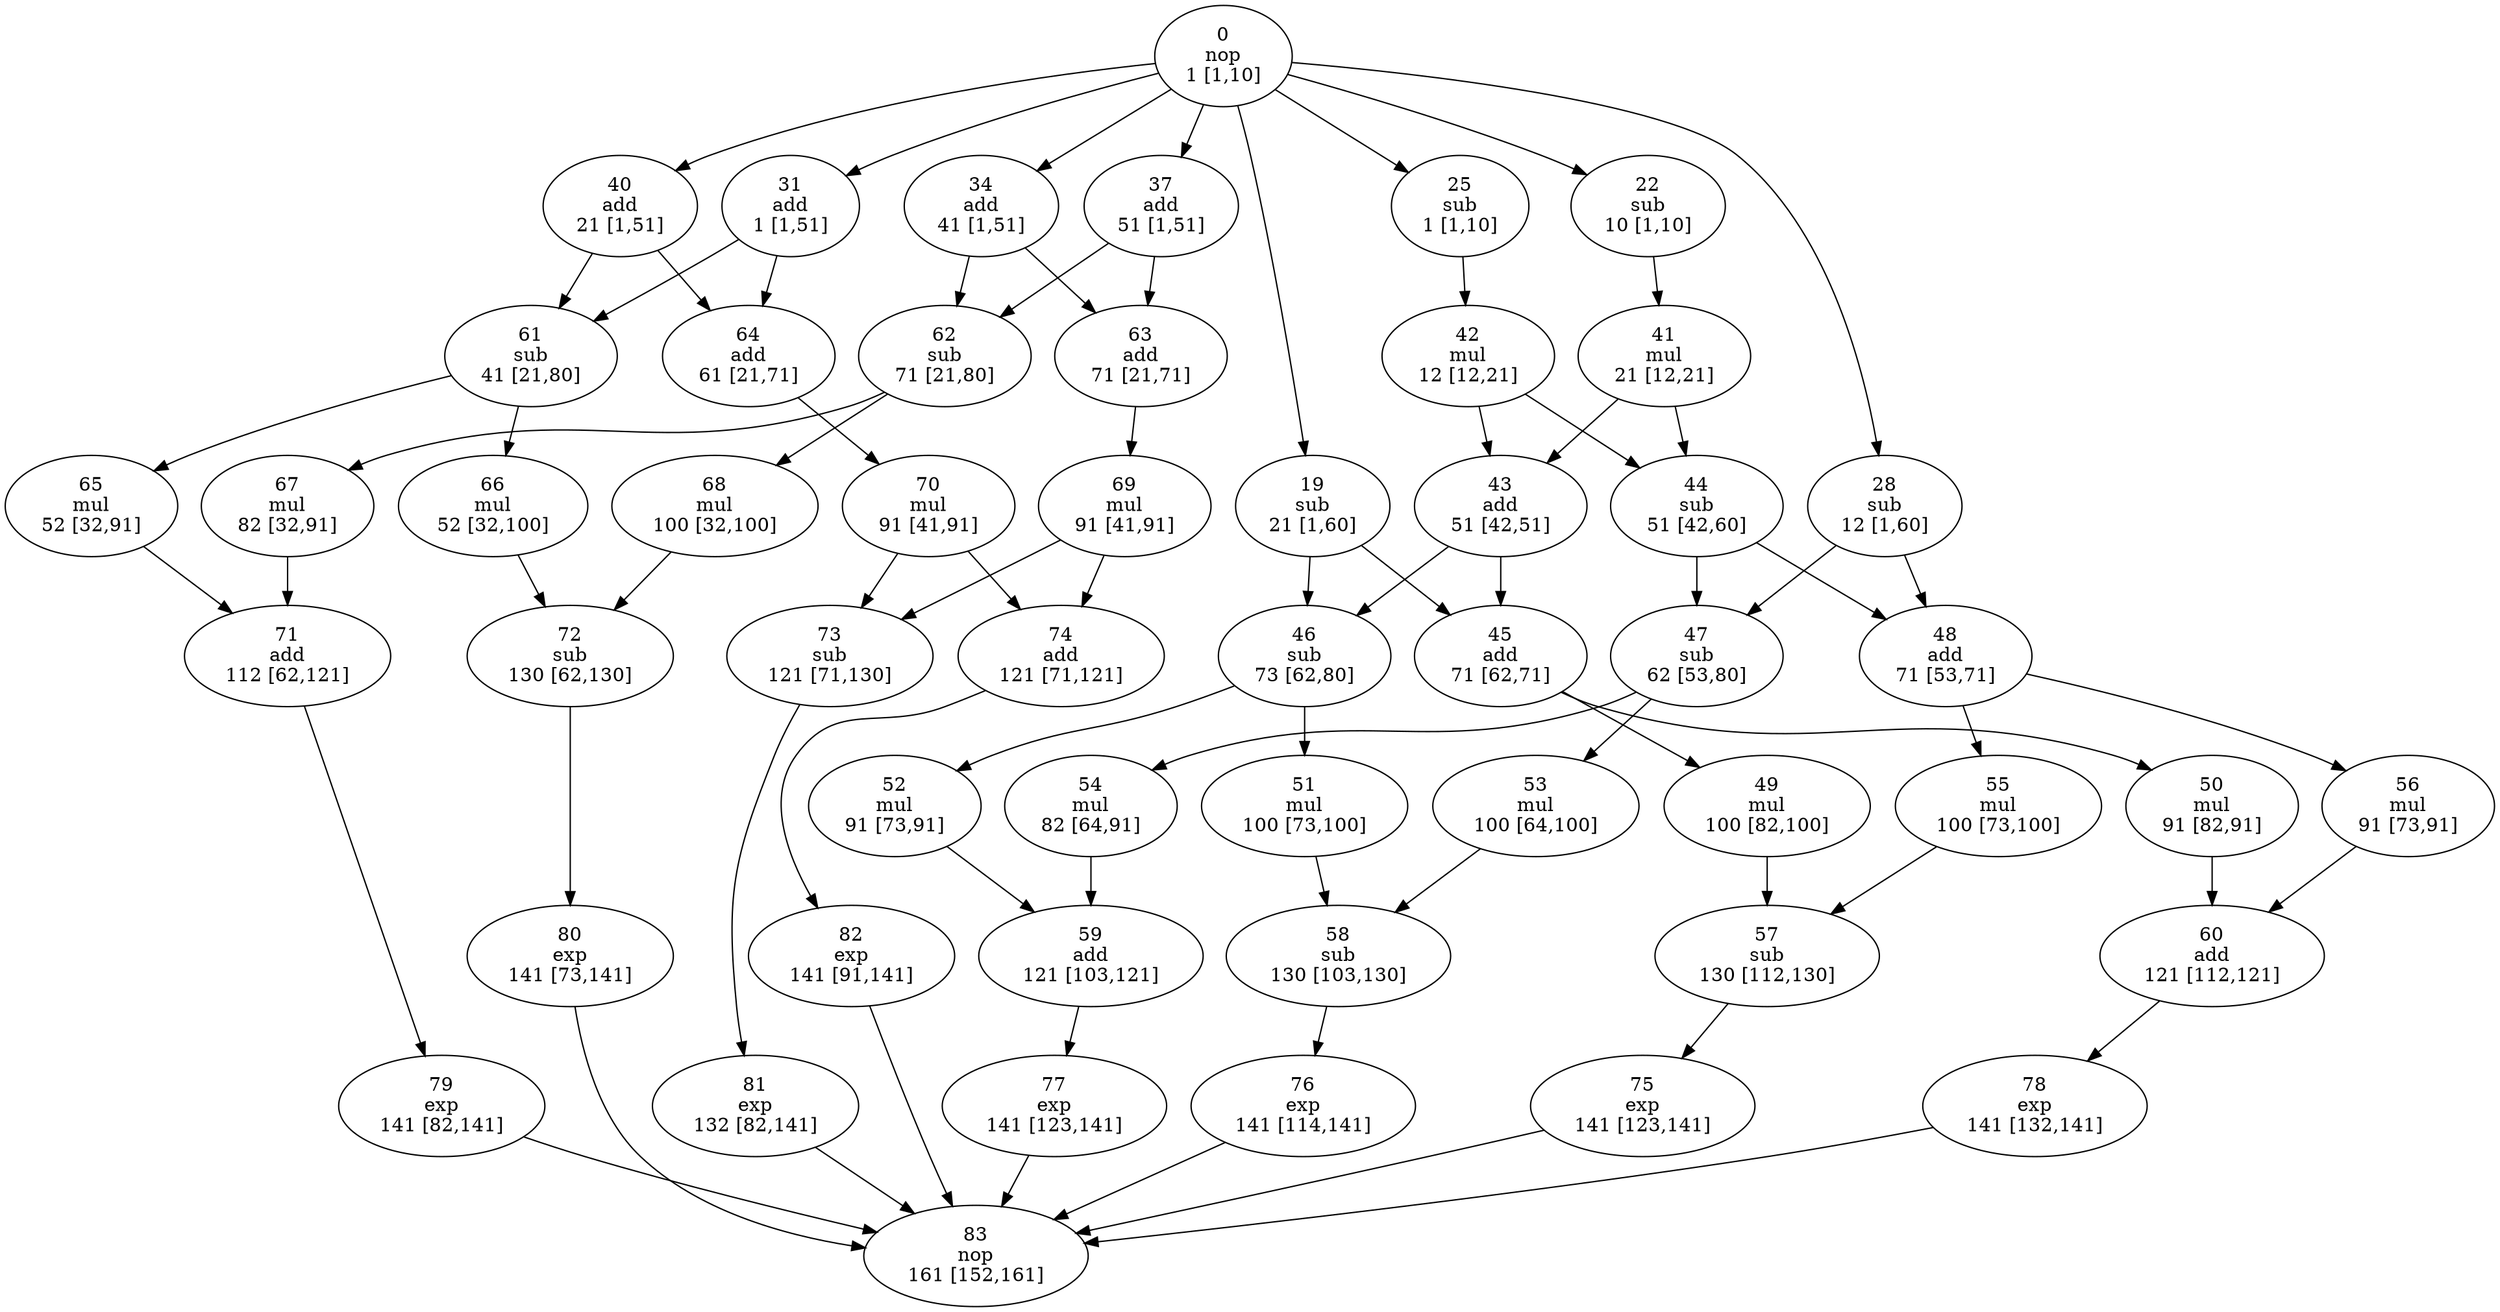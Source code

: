strict digraph "cosine1" {
node [fontcolor=black, style=emplty];

58 [scheduled=1, delay=11, tl=130, area=2, time_step=130, ts=103, label="58\nsub\n130 [103,130]"];
56 [scheduled=1, delay=30, tl=91, area=17, time_step=91, ts=73, label="56\nmul\n91 [73,91]"];
0 [scheduled=1, delay=0, tl=10, area=0, time_step=1, ts=1, label="0\nnop\n1 [1,10]"];
54 [scheduled=1, delay=30, tl=91, area=17, time_step=82, ts=64, label="54\nmul\n82 [64,91]"];
42 [scheduled=1, delay=30, tl=21, area=17, time_step=12, ts=12, label="42\nmul\n12 [12,21]"];
43 [scheduled=1, delay=20, tl=51, area=2, time_step=51, ts=42, label="43\nadd\n51 [42,51]"];
60 [scheduled=1, delay=20, tl=121, area=2, time_step=121, ts=112, label="60\nadd\n121 [112,121]"];
61 [scheduled=1, delay=11, tl=80, area=2, time_step=41, ts=21, label="61\nsub\n41 [21,80]"];
62 [scheduled=1, delay=11, tl=80, area=2, time_step=71, ts=21, label="62\nsub\n71 [21,80]"];
63 [scheduled=1, delay=20, tl=71, area=2, time_step=71, ts=21, label="63\nadd\n71 [21,71]"];
64 [scheduled=1, delay=20, tl=71, area=2, time_step=61, ts=21, label="64\nadd\n61 [21,71]"];
65 [scheduled=1, delay=30, tl=91, area=17, time_step=52, ts=32, label="65\nmul\n52 [32,91]"];
66 [scheduled=1, delay=30, tl=100, area=17, time_step=52, ts=32, label="66\nmul\n52 [32,100]"];
67 [scheduled=1, delay=30, tl=91, area=17, time_step=82, ts=32, label="67\nmul\n82 [32,91]"];
68 [scheduled=1, delay=30, tl=100, area=17, time_step=100, ts=32, label="68\nmul\n100 [32,100]"];
69 [scheduled=1, delay=30, tl=91, area=17, time_step=91, ts=41, label="69\nmul\n91 [41,91]"];
80 [scheduled=1, delay=20, tl=141, area=2, time_step=141, ts=73, label="80\nexp\n141 [73,141]"];
81 [scheduled=1, delay=20, tl=141, area=2, time_step=132, ts=82, label="81\nexp\n132 [82,141]"];
53 [scheduled=1, delay=30, tl=100, area=17, time_step=100, ts=64, label="53\nmul\n100 [64,100]"];
25 [scheduled=1, delay=11, tl=10, area=2, time_step=1, ts=1, label="25\nsub\n1 [1,10]"];
48 [scheduled=1, delay=20, tl=71, area=2, time_step=71, ts=53, label="48\nadd\n71 [53,71]"];
49 [scheduled=1, delay=30, tl=100, area=17, time_step=100, ts=82, label="49\nmul\n100 [82,100]"];
46 [scheduled=1, delay=11, tl=80, area=2, time_step=73, ts=62, label="46\nsub\n73 [62,80]"];
44 [scheduled=1, delay=11, tl=60, area=2, time_step=51, ts=42, label="44\nsub\n51 [42,60]"];
45 [scheduled=1, delay=20, tl=71, area=2, time_step=71, ts=62, label="45\nadd\n71 [62,71]"];
28 [scheduled=1, delay=11, tl=60, area=2, time_step=12, ts=1, label="28\nsub\n12 [1,60]"];
40 [scheduled=1, delay=20, tl=51, area=2, time_step=21, ts=1, label="40\nadd\n21 [1,51]"];
41 [scheduled=1, delay=30, tl=21, area=17, time_step=21, ts=12, label="41\nmul\n21 [12,21]"];
82 [scheduled=1, delay=20, tl=141, area=2, time_step=141, ts=91, label="82\nexp\n141 [91,141]"];
47 [scheduled=1, delay=11, tl=80, area=2, time_step=62, ts=53, label="47\nsub\n62 [53,80]"];
52 [scheduled=1, delay=30, tl=91, area=17, time_step=91, ts=73, label="52\nmul\n91 [73,91]"];
83 [scheduled=1, delay=0, tl=161, area=0, time_step=161, ts=152, label="83\nnop\n161 [152,161]"];
77 [scheduled=1, delay=20, tl=141, area=2, time_step=141, ts=123, label="77\nexp\n141 [123,141]"];
76 [scheduled=1, delay=20, tl=141, area=2, time_step=141, ts=114, label="76\nexp\n141 [114,141]"];
75 [scheduled=1, delay=20, tl=141, area=2, time_step=141, ts=123, label="75\nexp\n141 [123,141]"];
74 [scheduled=1, delay=20, tl=121, area=2, time_step=121, ts=71, label="74\nadd\n121 [71,121]"];
73 [scheduled=1, delay=11, tl=130, area=2, time_step=121, ts=71, label="73\nsub\n121 [71,130]"];
72 [scheduled=1, delay=11, tl=130, area=2, time_step=130, ts=62, label="72\nsub\n130 [62,130]"];
71 [scheduled=1, delay=20, tl=121, area=2, time_step=112, ts=62, label="71\nadd\n112 [62,121]"];
70 [scheduled=1, delay=30, tl=91, area=17, time_step=91, ts=41, label="70\nmul\n91 [41,91]"];
79 [scheduled=1, delay=20, tl=141, area=2, time_step=141, ts=82, label="79\nexp\n141 [82,141]"];
78 [scheduled=1, delay=20, tl=141, area=2, time_step=141, ts=132, label="78\nexp\n141 [132,141]"];
59 [scheduled=1, delay=20, tl=121, area=2, time_step=121, ts=103, label="59\nadd\n121 [103,121]"];
22 [scheduled=1, delay=11, tl=10, area=2, time_step=10, ts=1, label="22\nsub\n10 [1,10]"];
55 [scheduled=1, delay=30, tl=100, area=17, time_step=100, ts=73, label="55\nmul\n100 [73,100]"];
57 [scheduled=1, delay=11, tl=130, area=2, time_step=130, ts=112, label="57\nsub\n130 [112,130]"];
51 [scheduled=1, delay=30, tl=100, area=17, time_step=100, ts=73, label="51\nmul\n100 [73,100]"];
34 [scheduled=1, delay=20, tl=51, area=2, time_step=41, ts=1, label="34\nadd\n41 [1,51]"];
19 [scheduled=1, delay=11, tl=60, area=2, time_step=21, ts=1, label="19\nsub\n21 [1,60]"];
37 [scheduled=1, delay=20, tl=51, area=2, time_step=51, ts=1, label="37\nadd\n51 [1,51]"];
31 [scheduled=1, delay=20, tl=51, area=2, time_step=1, ts=1, label="31\nadd\n1 [1,51]"];
50 [scheduled=1, delay=30, tl=91, area=17, time_step=91, ts=82, label="50\nmul\n91 [82,91]"];
58 -> 76  [name=56];
56 -> 60  [name=54];
0 -> 25;
0 -> 22;
0 -> 19;
0 -> 28;
0 -> 31;
0 -> 37;
0 -> 40;
0 -> 34;
54 -> 59  [name=52];
42 -> 44  [name=33];
42 -> 43  [name=34];
43 -> 46  [name=35];
43 -> 45  [name=36];
60 -> 78  [name=58];
61 -> 65  [name=59];
61 -> 66  [name=60];
62 -> 68  [name=62];
62 -> 67  [name=61];
63 -> 69  [name=63];
64 -> 70  [name=64];
65 -> 71  [name=65];
66 -> 72  [name=66];
67 -> 71  [name=67];
68 -> 72  [name=68];
69 -> 74  [name=70];
69 -> 73  [name=69];
80 -> 83;
81 -> 83;
53 -> 58  [name=51];
25 -> 42  [name=10];
48 -> 55  [name=46];
48 -> 56  [name=45];
49 -> 57  [name=47];
46 -> 51  [name=42];
46 -> 52  [name=41];
44 -> 47  [name=37];
44 -> 48  [name=38];
45 -> 50  [name=39];
45 -> 49  [name=40];
28 -> 47  [name=13];
28 -> 48  [name=14];
40 -> 61  [name=29];
40 -> 64  [name=30];
41 -> 44  [name=31];
41 -> 43  [name=32];
82 -> 83;
47 -> 54  [name=44];
47 -> 53  [name=43];
52 -> 59  [name=50];
77 -> 83;
76 -> 83;
75 -> 83;
74 -> 82  [name=76];
73 -> 81  [name=75];
72 -> 80  [name=74];
71 -> 79  [name=73];
70 -> 74  [name=72];
70 -> 73  [name=71];
79 -> 83;
78 -> 83;
59 -> 77  [name=57];
22 -> 41  [name=7];
55 -> 57  [name=53];
57 -> 75  [name=55];
51 -> 58  [name=49];
34 -> 62  [name=22];
34 -> 63  [name=21];
19 -> 46  [name=3];
19 -> 45  [name=4];
37 -> 62  [name=26];
37 -> 63  [name=25];
31 -> 61  [name=17];
31 -> 64  [name=18];
50 -> 60  [name=48];
}
